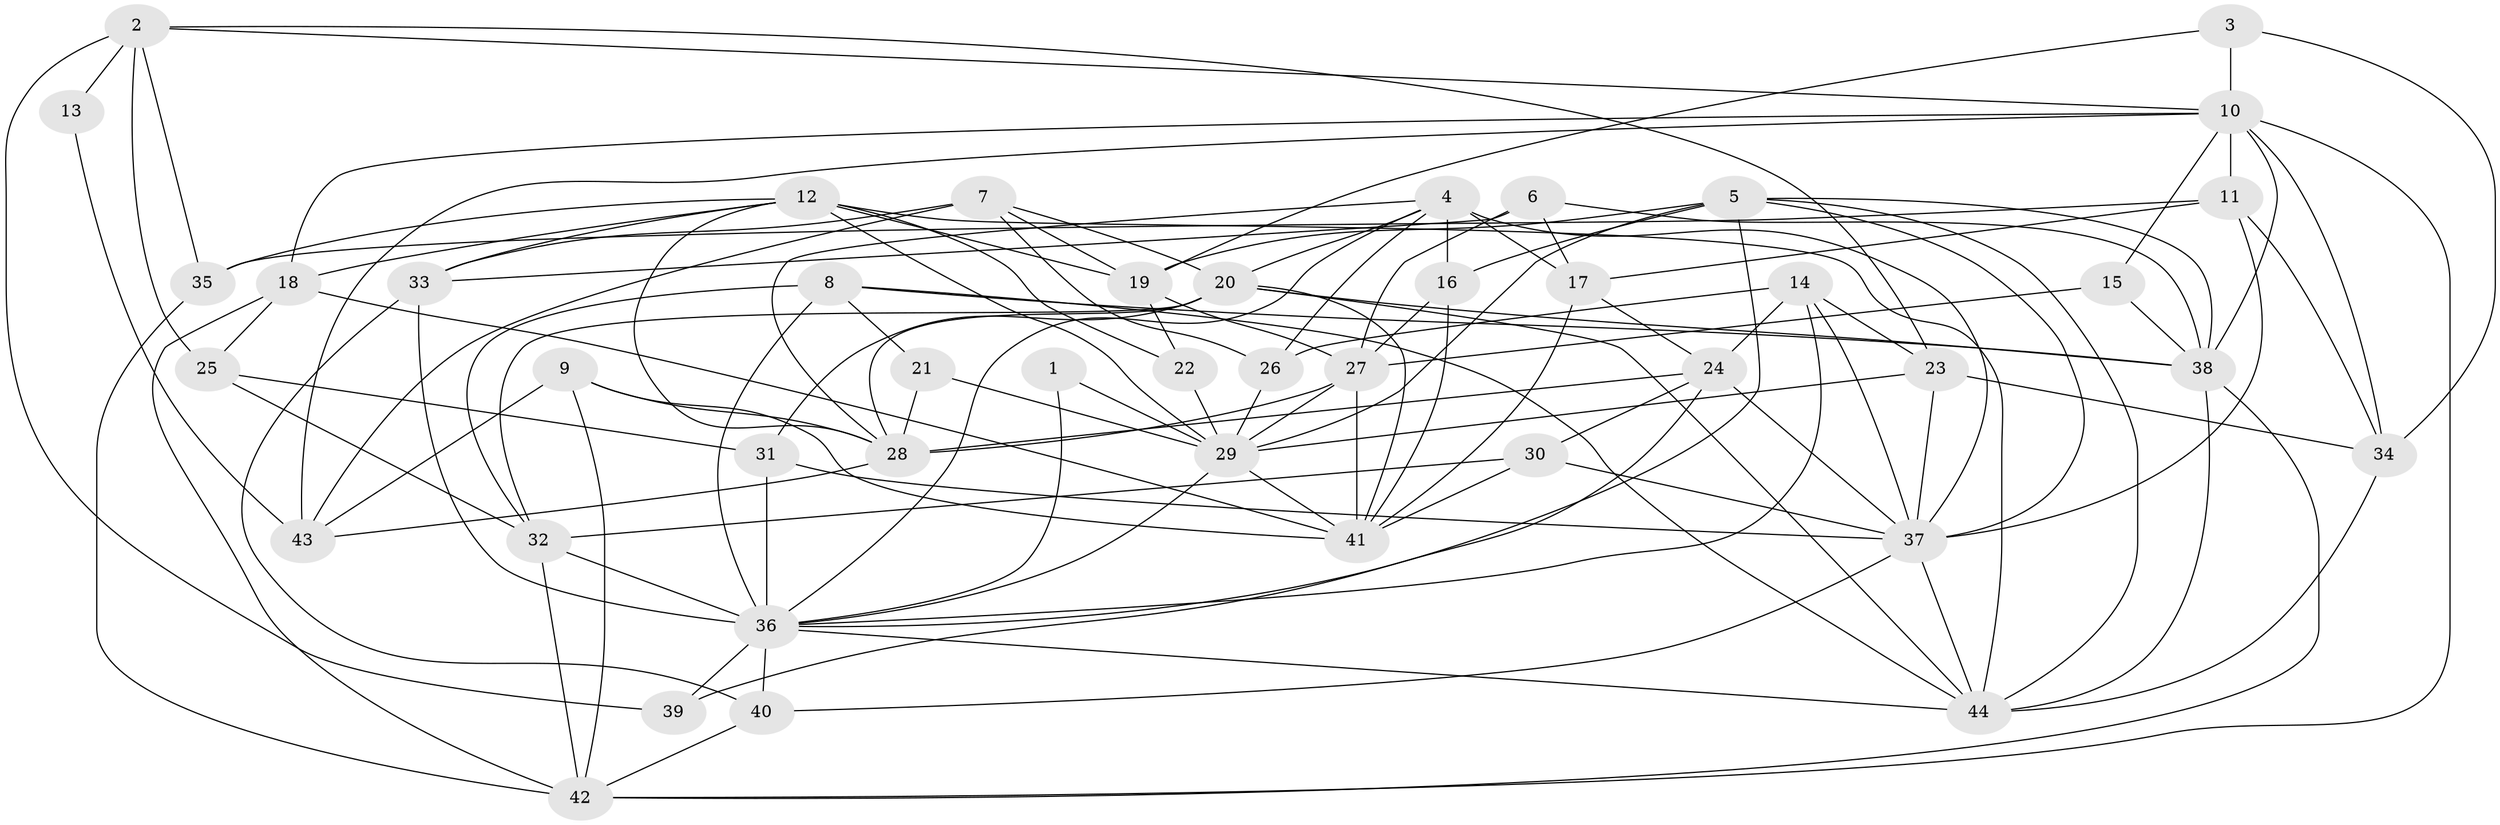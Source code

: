 // original degree distribution, {3: 0.3218390804597701, 4: 0.26436781609195403, 2: 0.11494252873563218, 6: 0.11494252873563218, 5: 0.12643678160919541, 8: 0.022988505747126436, 7: 0.034482758620689655}
// Generated by graph-tools (version 1.1) at 2025/26/03/09/25 03:26:11]
// undirected, 44 vertices, 123 edges
graph export_dot {
graph [start="1"]
  node [color=gray90,style=filled];
  1;
  2;
  3;
  4;
  5;
  6;
  7;
  8;
  9;
  10;
  11;
  12;
  13;
  14;
  15;
  16;
  17;
  18;
  19;
  20;
  21;
  22;
  23;
  24;
  25;
  26;
  27;
  28;
  29;
  30;
  31;
  32;
  33;
  34;
  35;
  36;
  37;
  38;
  39;
  40;
  41;
  42;
  43;
  44;
  1 -- 29 [weight=1.0];
  1 -- 36 [weight=1.0];
  2 -- 10 [weight=1.0];
  2 -- 13 [weight=1.0];
  2 -- 23 [weight=1.0];
  2 -- 25 [weight=1.0];
  2 -- 35 [weight=1.0];
  2 -- 39 [weight=2.0];
  3 -- 10 [weight=1.0];
  3 -- 19 [weight=1.0];
  3 -- 34 [weight=1.0];
  4 -- 16 [weight=1.0];
  4 -- 17 [weight=1.0];
  4 -- 20 [weight=1.0];
  4 -- 26 [weight=1.0];
  4 -- 28 [weight=1.0];
  4 -- 36 [weight=1.0];
  4 -- 37 [weight=1.0];
  5 -- 16 [weight=1.0];
  5 -- 19 [weight=1.0];
  5 -- 29 [weight=1.0];
  5 -- 36 [weight=1.0];
  5 -- 37 [weight=1.0];
  5 -- 38 [weight=1.0];
  5 -- 44 [weight=1.0];
  6 -- 17 [weight=1.0];
  6 -- 27 [weight=2.0];
  6 -- 33 [weight=1.0];
  6 -- 38 [weight=1.0];
  7 -- 19 [weight=1.0];
  7 -- 20 [weight=1.0];
  7 -- 26 [weight=1.0];
  7 -- 33 [weight=2.0];
  7 -- 43 [weight=1.0];
  8 -- 21 [weight=1.0];
  8 -- 32 [weight=1.0];
  8 -- 36 [weight=2.0];
  8 -- 38 [weight=1.0];
  8 -- 44 [weight=1.0];
  9 -- 28 [weight=1.0];
  9 -- 41 [weight=1.0];
  9 -- 42 [weight=1.0];
  9 -- 43 [weight=1.0];
  10 -- 11 [weight=1.0];
  10 -- 15 [weight=1.0];
  10 -- 18 [weight=1.0];
  10 -- 34 [weight=1.0];
  10 -- 38 [weight=2.0];
  10 -- 42 [weight=1.0];
  10 -- 43 [weight=1.0];
  11 -- 17 [weight=1.0];
  11 -- 34 [weight=1.0];
  11 -- 35 [weight=1.0];
  11 -- 37 [weight=1.0];
  12 -- 18 [weight=1.0];
  12 -- 19 [weight=1.0];
  12 -- 22 [weight=1.0];
  12 -- 28 [weight=1.0];
  12 -- 29 [weight=1.0];
  12 -- 33 [weight=1.0];
  12 -- 35 [weight=1.0];
  12 -- 44 [weight=1.0];
  13 -- 43 [weight=1.0];
  14 -- 23 [weight=1.0];
  14 -- 24 [weight=1.0];
  14 -- 26 [weight=1.0];
  14 -- 36 [weight=1.0];
  14 -- 37 [weight=1.0];
  15 -- 27 [weight=1.0];
  15 -- 38 [weight=1.0];
  16 -- 27 [weight=1.0];
  16 -- 41 [weight=1.0];
  17 -- 24 [weight=1.0];
  17 -- 41 [weight=1.0];
  18 -- 25 [weight=1.0];
  18 -- 41 [weight=1.0];
  18 -- 42 [weight=1.0];
  19 -- 22 [weight=1.0];
  19 -- 27 [weight=1.0];
  20 -- 28 [weight=1.0];
  20 -- 31 [weight=1.0];
  20 -- 32 [weight=1.0];
  20 -- 38 [weight=1.0];
  20 -- 41 [weight=1.0];
  20 -- 44 [weight=1.0];
  21 -- 28 [weight=1.0];
  21 -- 29 [weight=1.0];
  22 -- 29 [weight=1.0];
  23 -- 29 [weight=1.0];
  23 -- 34 [weight=1.0];
  23 -- 37 [weight=1.0];
  24 -- 28 [weight=1.0];
  24 -- 30 [weight=1.0];
  24 -- 37 [weight=1.0];
  24 -- 39 [weight=1.0];
  25 -- 31 [weight=1.0];
  25 -- 32 [weight=1.0];
  26 -- 29 [weight=1.0];
  27 -- 28 [weight=1.0];
  27 -- 29 [weight=1.0];
  27 -- 41 [weight=1.0];
  28 -- 43 [weight=1.0];
  29 -- 36 [weight=1.0];
  29 -- 41 [weight=1.0];
  30 -- 32 [weight=1.0];
  30 -- 37 [weight=1.0];
  30 -- 41 [weight=1.0];
  31 -- 36 [weight=1.0];
  31 -- 37 [weight=1.0];
  32 -- 36 [weight=1.0];
  32 -- 42 [weight=1.0];
  33 -- 36 [weight=1.0];
  33 -- 40 [weight=1.0];
  34 -- 44 [weight=1.0];
  35 -- 42 [weight=2.0];
  36 -- 39 [weight=1.0];
  36 -- 40 [weight=1.0];
  36 -- 44 [weight=1.0];
  37 -- 40 [weight=1.0];
  37 -- 44 [weight=1.0];
  38 -- 42 [weight=1.0];
  38 -- 44 [weight=1.0];
  40 -- 42 [weight=1.0];
}
